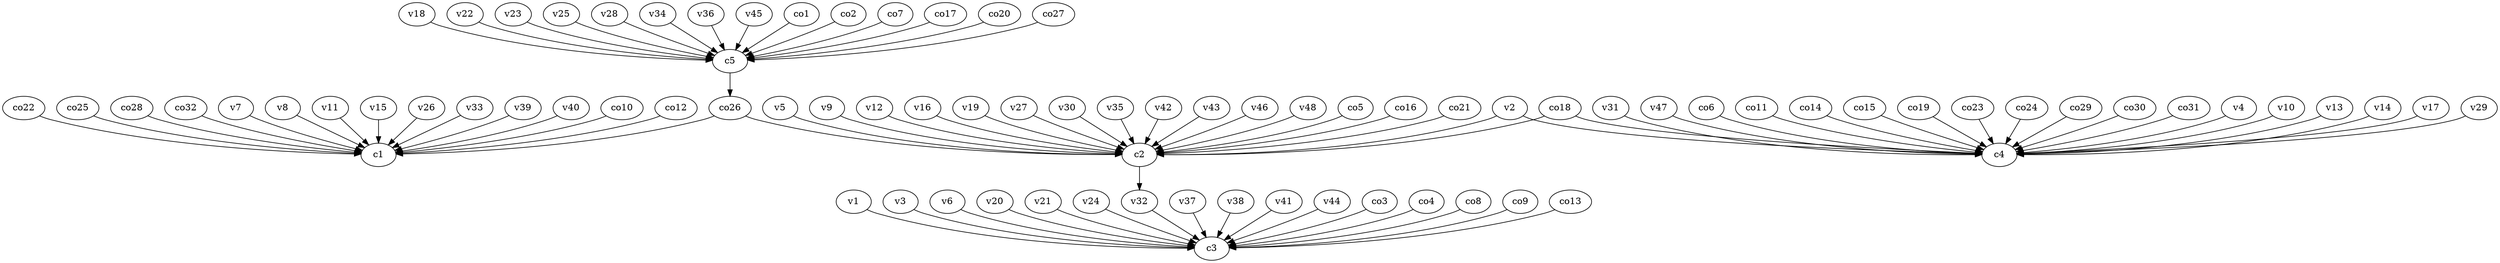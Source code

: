strict digraph  {
c1;
c2;
c3;
c4;
c5;
v1;
v2;
v3;
v4;
v5;
v6;
v7;
v8;
v9;
v10;
v11;
v12;
v13;
v14;
v15;
v16;
v17;
v18;
v19;
v20;
v21;
v22;
v23;
v24;
v25;
v26;
v27;
v28;
v29;
v30;
v31;
v32;
v33;
v34;
v35;
v36;
v37;
v38;
v39;
v40;
v41;
v42;
v43;
v44;
v45;
v46;
v47;
v48;
co1;
co2;
co3;
co4;
co5;
co6;
co7;
co8;
co9;
co10;
co11;
co12;
co13;
co14;
co15;
co16;
co17;
co18;
co19;
co20;
co21;
co22;
co23;
co24;
co25;
co26;
co27;
co28;
co29;
co30;
co31;
co32;
c2 -> v32  [weight=1];
c5 -> co26  [weight=1];
v1 -> c3  [weight=1];
v2 -> c4  [weight=1];
v2 -> c2  [weight=1];
v3 -> c3  [weight=1];
v4 -> c4  [weight=1];
v5 -> c2  [weight=1];
v6 -> c3  [weight=1];
v7 -> c1  [weight=1];
v8 -> c1  [weight=1];
v9 -> c2  [weight=1];
v10 -> c4  [weight=1];
v11 -> c1  [weight=1];
v12 -> c2  [weight=1];
v13 -> c4  [weight=1];
v14 -> c4  [weight=1];
v15 -> c1  [weight=1];
v16 -> c2  [weight=1];
v17 -> c4  [weight=1];
v18 -> c5  [weight=1];
v19 -> c2  [weight=1];
v20 -> c3  [weight=1];
v21 -> c3  [weight=1];
v22 -> c5  [weight=1];
v23 -> c5  [weight=1];
v24 -> c3  [weight=1];
v25 -> c5  [weight=1];
v26 -> c1  [weight=1];
v27 -> c2  [weight=1];
v28 -> c5  [weight=1];
v29 -> c4  [weight=1];
v30 -> c2  [weight=1];
v31 -> c4  [weight=1];
v32 -> c3  [weight=1];
v33 -> c1  [weight=1];
v34 -> c5  [weight=1];
v35 -> c2  [weight=1];
v36 -> c5  [weight=1];
v37 -> c3  [weight=1];
v38 -> c3  [weight=1];
v39 -> c1  [weight=1];
v40 -> c1  [weight=1];
v41 -> c3  [weight=1];
v42 -> c2  [weight=1];
v43 -> c2  [weight=1];
v44 -> c3  [weight=1];
v45 -> c5  [weight=1];
v46 -> c2  [weight=1];
v47 -> c4  [weight=1];
v48 -> c2  [weight=1];
co1 -> c5  [weight=1];
co2 -> c5  [weight=1];
co3 -> c3  [weight=1];
co4 -> c3  [weight=1];
co5 -> c2  [weight=1];
co6 -> c4  [weight=1];
co7 -> c5  [weight=1];
co8 -> c3  [weight=1];
co9 -> c3  [weight=1];
co10 -> c1  [weight=1];
co11 -> c4  [weight=1];
co12 -> c1  [weight=1];
co13 -> c3  [weight=1];
co14 -> c4  [weight=1];
co15 -> c4  [weight=1];
co16 -> c2  [weight=1];
co17 -> c5  [weight=1];
co18 -> c4  [weight=1];
co18 -> c2  [weight=1];
co19 -> c4  [weight=1];
co20 -> c5  [weight=1];
co21 -> c2  [weight=1];
co22 -> c1  [weight=1];
co23 -> c4  [weight=1];
co24 -> c4  [weight=1];
co25 -> c1  [weight=1];
co26 -> c1  [weight=1];
co26 -> c2  [weight=1];
co27 -> c5  [weight=1];
co28 -> c1  [weight=1];
co29 -> c4  [weight=1];
co30 -> c4  [weight=1];
co31 -> c4  [weight=1];
co32 -> c1  [weight=1];
}
